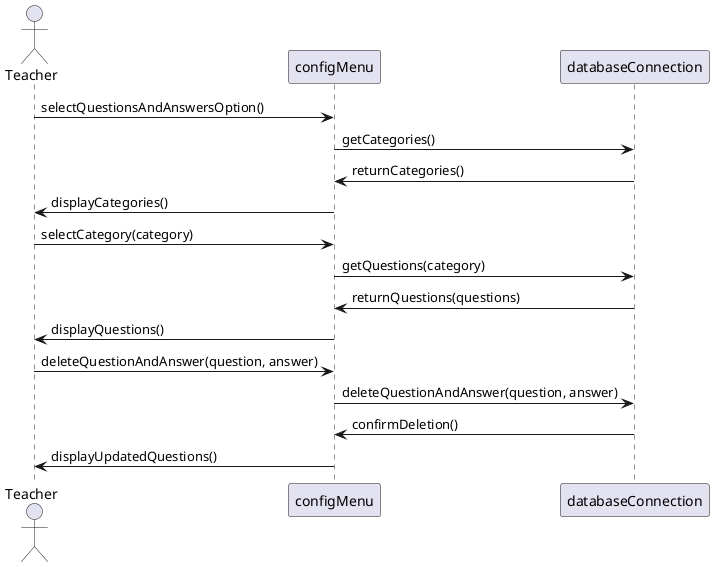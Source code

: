 ' Use Case 7: Delete Question and Answer Pair

@startuml
actor Teacher
participant configMenu
participant databaseConnection

Teacher -> configMenu: selectQuestionsAndAnswersOption()
configMenu -> databaseConnection: getCategories()
databaseConnection -> configMenu: returnCategories()
configMenu -> Teacher: displayCategories()
Teacher -> configMenu: selectCategory(category)
configMenu -> databaseConnection: getQuestions(category)
databaseConnection -> configMenu: returnQuestions(questions)
configMenu -> Teacher: displayQuestions()
Teacher -> configMenu: deleteQuestionAndAnswer(question, answer)
configMenu -> databaseConnection: deleteQuestionAndAnswer(question, answer)
databaseConnection -> configMenu: confirmDeletion()
configMenu -> Teacher: displayUpdatedQuestions()
@enduml
